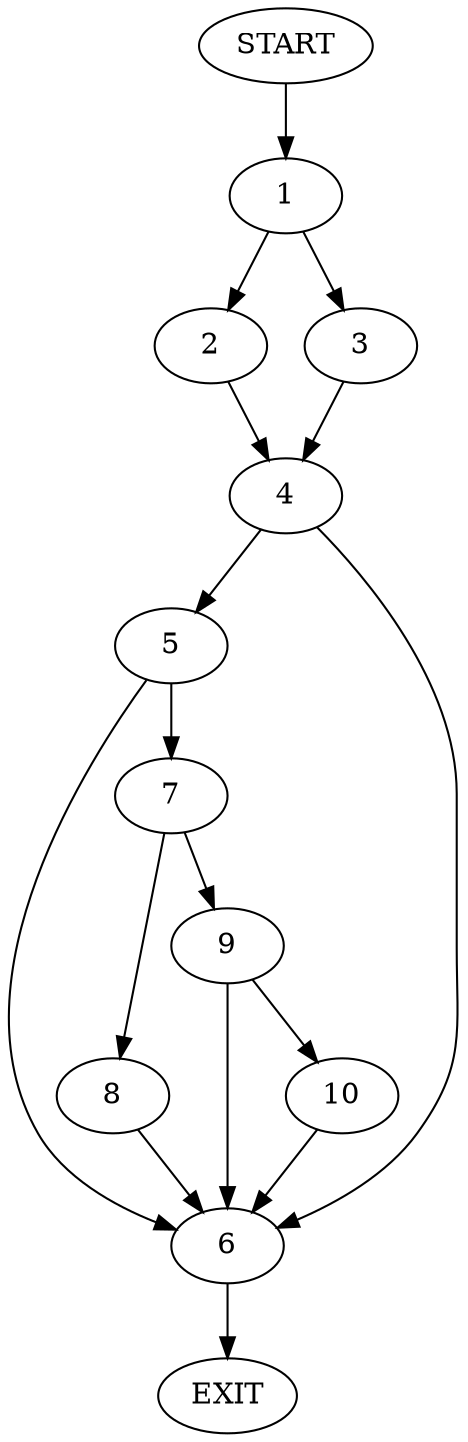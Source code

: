 digraph {
0 [label="START"]
11 [label="EXIT"]
0 -> 1
1 -> 2
1 -> 3
2 -> 4
3 -> 4
4 -> 5
4 -> 6
5 -> 7
5 -> 6
6 -> 11
7 -> 8
7 -> 9
8 -> 6
9 -> 10
9 -> 6
10 -> 6
}
